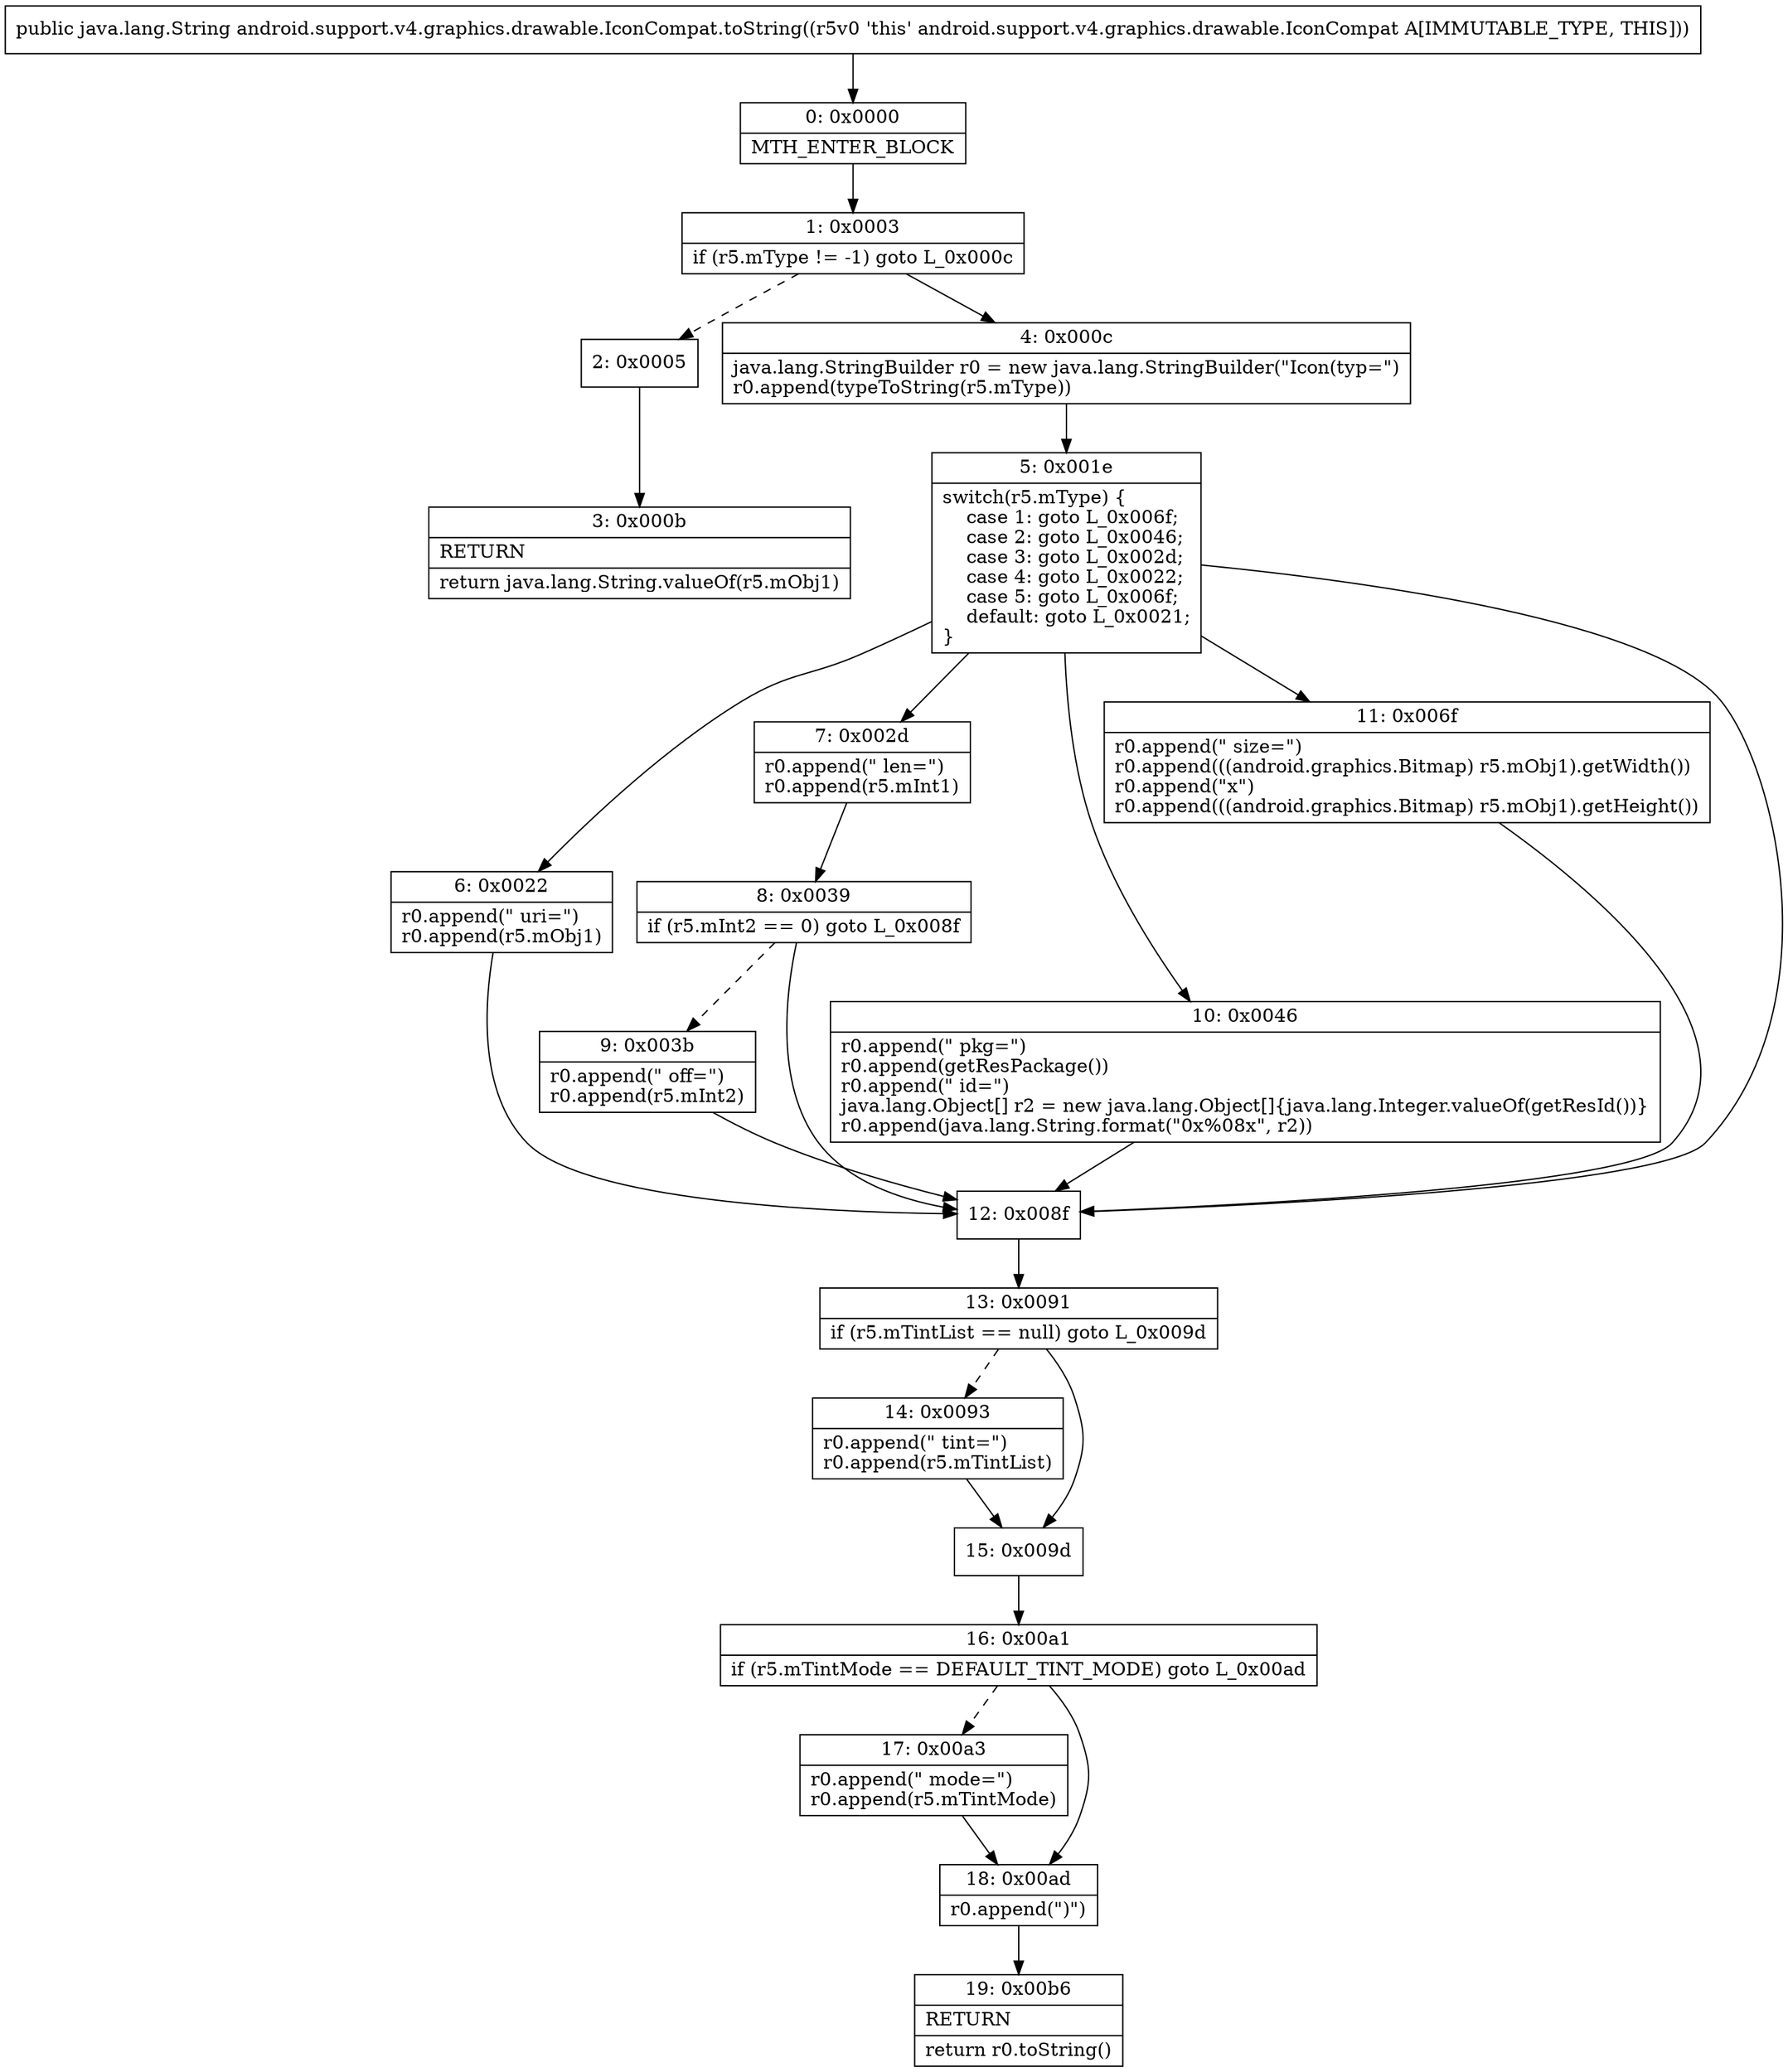 digraph "CFG forandroid.support.v4.graphics.drawable.IconCompat.toString()Ljava\/lang\/String;" {
Node_0 [shape=record,label="{0\:\ 0x0000|MTH_ENTER_BLOCK\l}"];
Node_1 [shape=record,label="{1\:\ 0x0003|if (r5.mType != \-1) goto L_0x000c\l}"];
Node_2 [shape=record,label="{2\:\ 0x0005}"];
Node_3 [shape=record,label="{3\:\ 0x000b|RETURN\l|return java.lang.String.valueOf(r5.mObj1)\l}"];
Node_4 [shape=record,label="{4\:\ 0x000c|java.lang.StringBuilder r0 = new java.lang.StringBuilder(\"Icon(typ=\")\lr0.append(typeToString(r5.mType))\l}"];
Node_5 [shape=record,label="{5\:\ 0x001e|switch(r5.mType) \{\l    case 1: goto L_0x006f;\l    case 2: goto L_0x0046;\l    case 3: goto L_0x002d;\l    case 4: goto L_0x0022;\l    case 5: goto L_0x006f;\l    default: goto L_0x0021;\l\}\l}"];
Node_6 [shape=record,label="{6\:\ 0x0022|r0.append(\" uri=\")\lr0.append(r5.mObj1)\l}"];
Node_7 [shape=record,label="{7\:\ 0x002d|r0.append(\" len=\")\lr0.append(r5.mInt1)\l}"];
Node_8 [shape=record,label="{8\:\ 0x0039|if (r5.mInt2 == 0) goto L_0x008f\l}"];
Node_9 [shape=record,label="{9\:\ 0x003b|r0.append(\" off=\")\lr0.append(r5.mInt2)\l}"];
Node_10 [shape=record,label="{10\:\ 0x0046|r0.append(\" pkg=\")\lr0.append(getResPackage())\lr0.append(\" id=\")\ljava.lang.Object[] r2 = new java.lang.Object[]\{java.lang.Integer.valueOf(getResId())\}\lr0.append(java.lang.String.format(\"0x%08x\", r2))\l}"];
Node_11 [shape=record,label="{11\:\ 0x006f|r0.append(\" size=\")\lr0.append(((android.graphics.Bitmap) r5.mObj1).getWidth())\lr0.append(\"x\")\lr0.append(((android.graphics.Bitmap) r5.mObj1).getHeight())\l}"];
Node_12 [shape=record,label="{12\:\ 0x008f}"];
Node_13 [shape=record,label="{13\:\ 0x0091|if (r5.mTintList == null) goto L_0x009d\l}"];
Node_14 [shape=record,label="{14\:\ 0x0093|r0.append(\" tint=\")\lr0.append(r5.mTintList)\l}"];
Node_15 [shape=record,label="{15\:\ 0x009d}"];
Node_16 [shape=record,label="{16\:\ 0x00a1|if (r5.mTintMode == DEFAULT_TINT_MODE) goto L_0x00ad\l}"];
Node_17 [shape=record,label="{17\:\ 0x00a3|r0.append(\" mode=\")\lr0.append(r5.mTintMode)\l}"];
Node_18 [shape=record,label="{18\:\ 0x00ad|r0.append(\")\")\l}"];
Node_19 [shape=record,label="{19\:\ 0x00b6|RETURN\l|return r0.toString()\l}"];
MethodNode[shape=record,label="{public java.lang.String android.support.v4.graphics.drawable.IconCompat.toString((r5v0 'this' android.support.v4.graphics.drawable.IconCompat A[IMMUTABLE_TYPE, THIS])) }"];
MethodNode -> Node_0;
Node_0 -> Node_1;
Node_1 -> Node_2[style=dashed];
Node_1 -> Node_4;
Node_2 -> Node_3;
Node_4 -> Node_5;
Node_5 -> Node_6;
Node_5 -> Node_7;
Node_5 -> Node_10;
Node_5 -> Node_11;
Node_5 -> Node_12;
Node_6 -> Node_12;
Node_7 -> Node_8;
Node_8 -> Node_9[style=dashed];
Node_8 -> Node_12;
Node_9 -> Node_12;
Node_10 -> Node_12;
Node_11 -> Node_12;
Node_12 -> Node_13;
Node_13 -> Node_14[style=dashed];
Node_13 -> Node_15;
Node_14 -> Node_15;
Node_15 -> Node_16;
Node_16 -> Node_17[style=dashed];
Node_16 -> Node_18;
Node_17 -> Node_18;
Node_18 -> Node_19;
}

